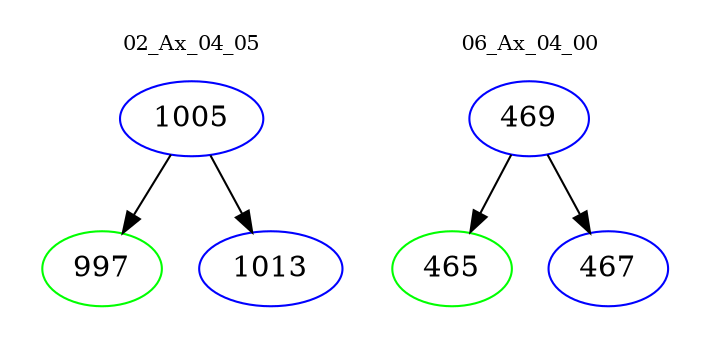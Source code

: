digraph{
subgraph cluster_0 {
color = white
label = "02_Ax_04_05";
fontsize=10;
T0_1005 [label="1005", color="blue"]
T0_1005 -> T0_997 [color="black"]
T0_997 [label="997", color="green"]
T0_1005 -> T0_1013 [color="black"]
T0_1013 [label="1013", color="blue"]
}
subgraph cluster_1 {
color = white
label = "06_Ax_04_00";
fontsize=10;
T1_469 [label="469", color="blue"]
T1_469 -> T1_465 [color="black"]
T1_465 [label="465", color="green"]
T1_469 -> T1_467 [color="black"]
T1_467 [label="467", color="blue"]
}
}
